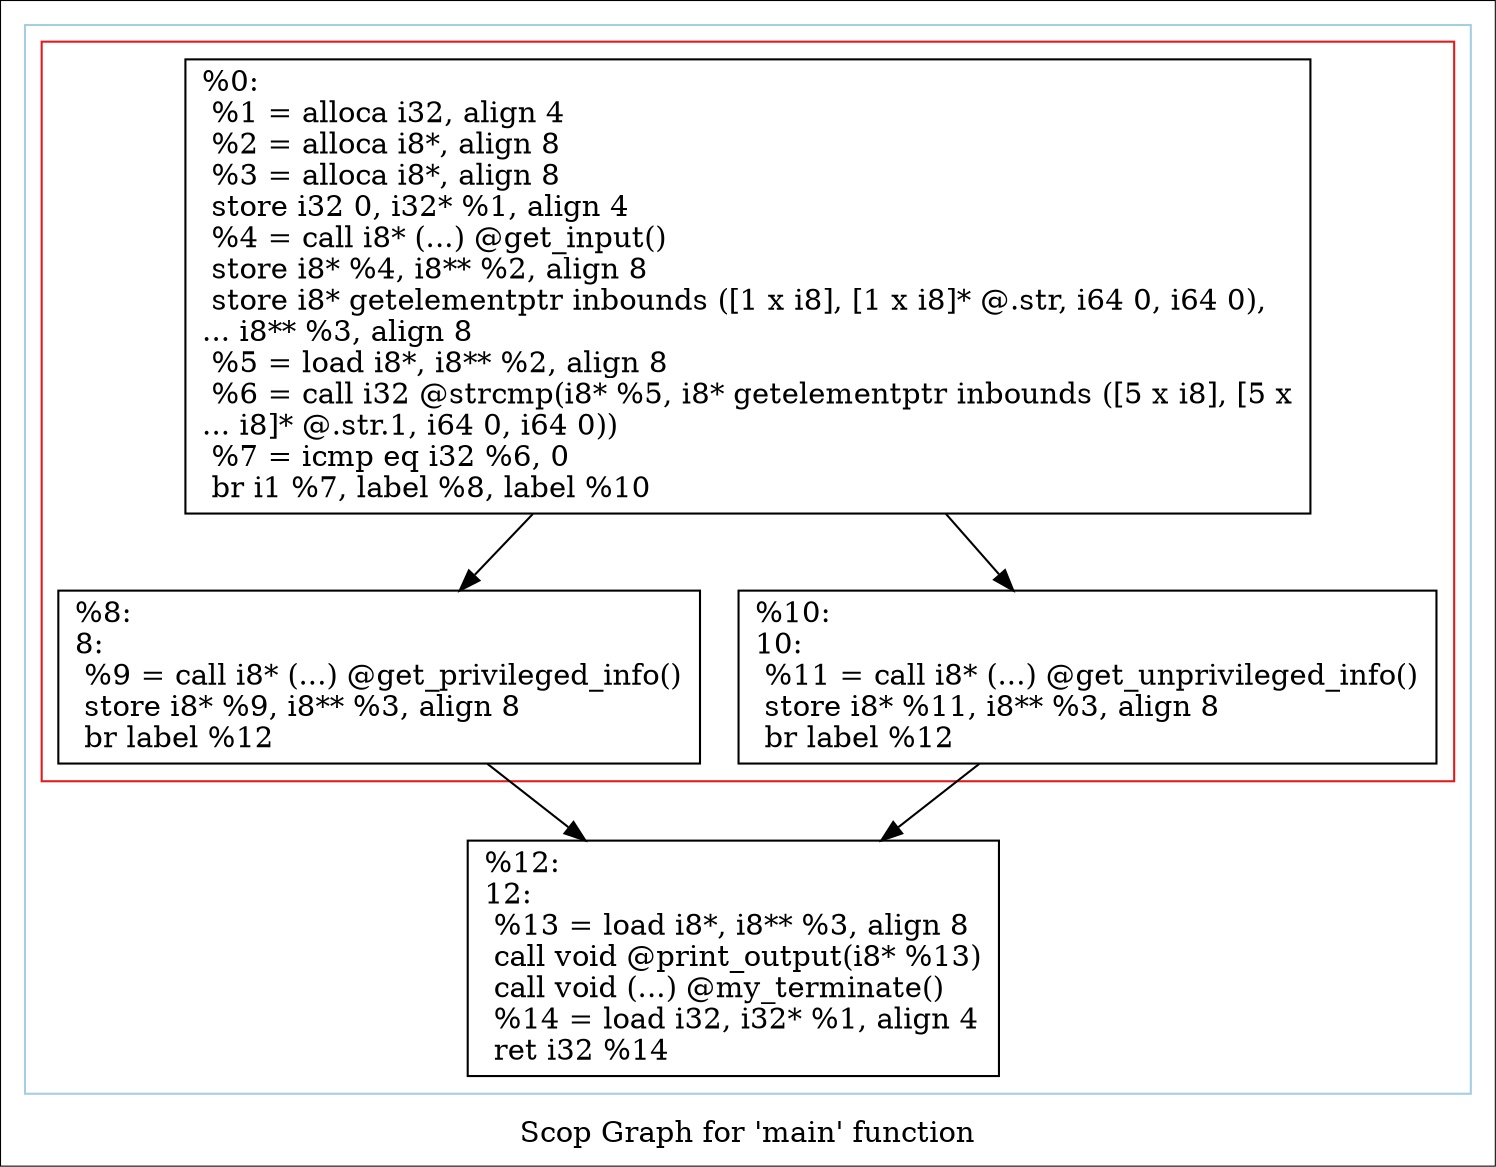 digraph "Scop Graph for 'main' function" {
	label="Scop Graph for 'main' function";

	Node0x235d300 [shape=record,label="{%0:\l  %1 = alloca i32, align 4\l  %2 = alloca i8*, align 8\l  %3 = alloca i8*, align 8\l  store i32 0, i32* %1, align 4\l  %4 = call i8* (...) @get_input()\l  store i8* %4, i8** %2, align 8\l  store i8* getelementptr inbounds ([1 x i8], [1 x i8]* @.str, i64 0, i64 0),\l... i8** %3, align 8\l  %5 = load i8*, i8** %2, align 8\l  %6 = call i32 @strcmp(i8* %5, i8* getelementptr inbounds ([5 x i8], [5 x\l... i8]* @.str.1, i64 0, i64 0))\l  %7 = icmp eq i32 %6, 0\l  br i1 %7, label %8, label %10\l}"];
	Node0x235d300 -> Node0x235d8c0;
	Node0x235d300 -> Node0x235e840;
	Node0x235d8c0 [shape=record,label="{%8:\l8:                                                \l  %9 = call i8* (...) @get_privileged_info()\l  store i8* %9, i8** %3, align 8\l  br label %12\l}"];
	Node0x235d8c0 -> Node0x2358e50;
	Node0x2358e50 [shape=record,label="{%12:\l12:                                               \l  %13 = load i8*, i8** %3, align 8\l  call void @print_output(i8* %13)\l  call void (...) @my_terminate()\l  %14 = load i32, i32* %1, align 4\l  ret i32 %14\l}"];
	Node0x235e840 [shape=record,label="{%10:\l10:                                               \l  %11 = call i8* (...) @get_unprivileged_info()\l  store i8* %11, i8** %3, align 8\l  br label %12\l}"];
	Node0x235e840 -> Node0x2358e50;
	colorscheme = "paired12"
        subgraph cluster_0x232fc80 {
          label = "";
          style = solid;
          color = 1
          subgraph cluster_0x235b480 {
            label = "";
            style = solid;
            color = 6
            Node0x235d300;
            Node0x235d8c0;
            Node0x235e840;
          }
          Node0x2358e50;
        }
}
